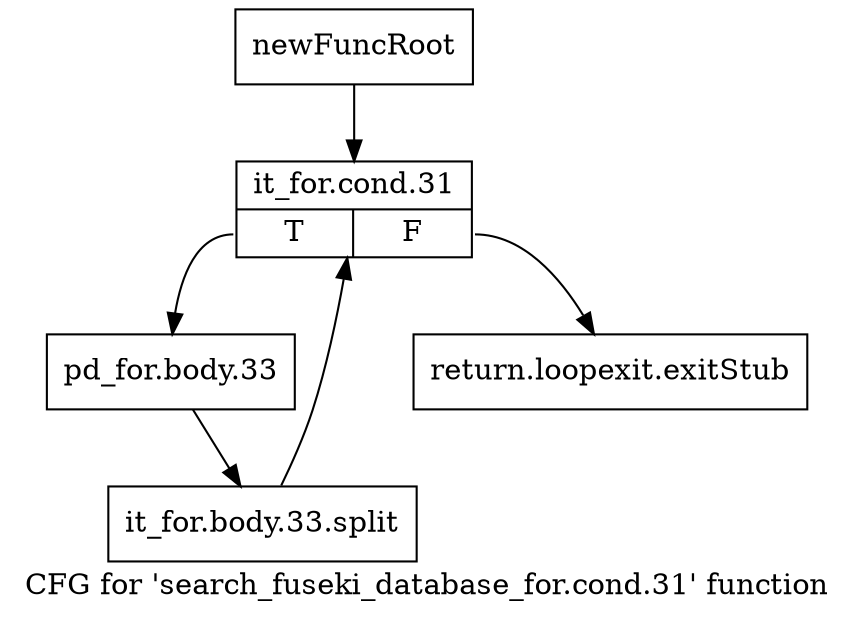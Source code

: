 digraph "CFG for 'search_fuseki_database_for.cond.31' function" {
	label="CFG for 'search_fuseki_database_for.cond.31' function";

	Node0x3fd0920 [shape=record,label="{newFuncRoot}"];
	Node0x3fd0920 -> Node0x3fd5090;
	Node0x3fd0970 [shape=record,label="{return.loopexit.exitStub}"];
	Node0x3fd5090 [shape=record,label="{it_for.cond.31|{<s0>T|<s1>F}}"];
	Node0x3fd5090:s0 -> Node0x3fd50e0;
	Node0x3fd5090:s1 -> Node0x3fd0970;
	Node0x3fd50e0 [shape=record,label="{pd_for.body.33}"];
	Node0x3fd50e0 -> Node0x4fdede0;
	Node0x4fdede0 [shape=record,label="{it_for.body.33.split}"];
	Node0x4fdede0 -> Node0x3fd5090;
}
